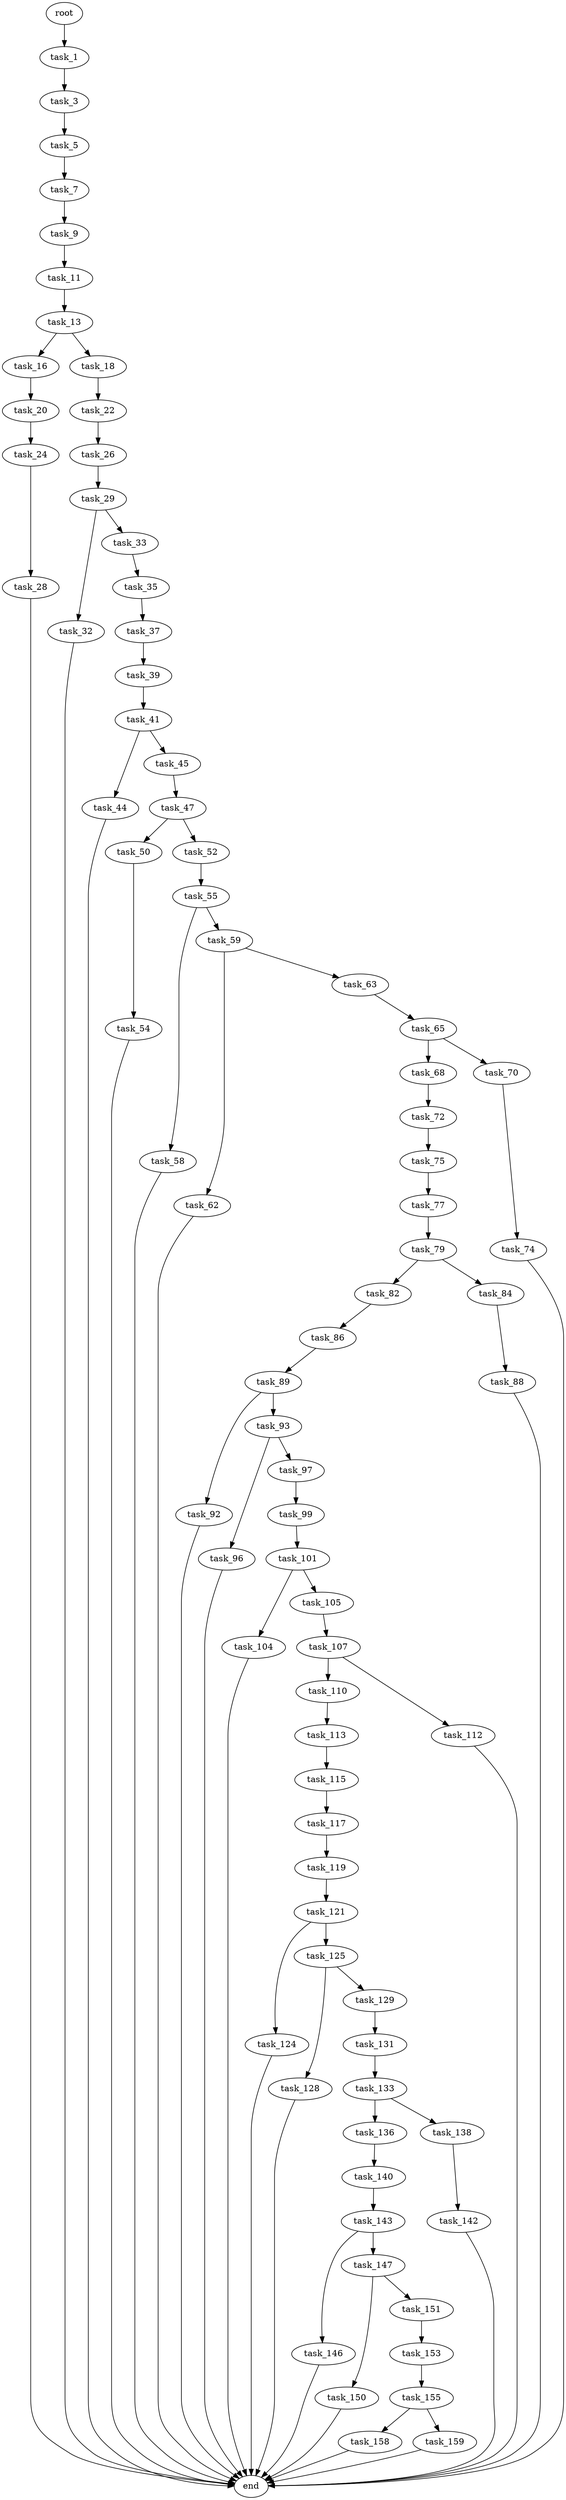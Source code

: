 digraph G {
  root [size="0.000000"];
  task_1 [size="156364080037.000000"];
  task_3 [size="97079255414.000000"];
  task_5 [size="1830962670.000000"];
  task_7 [size="7983856482.000000"];
  task_9 [size="8074255942.000000"];
  task_11 [size="18853474755.000000"];
  task_13 [size="86608814757.000000"];
  task_16 [size="10321103918.000000"];
  task_18 [size="8589934592.000000"];
  task_20 [size="134217728000.000000"];
  task_22 [size="384295362100.000000"];
  task_24 [size="310821274704.000000"];
  task_26 [size="24948570090.000000"];
  task_28 [size="441438359.000000"];
  task_29 [size="28991029248.000000"];
  end [size="0.000000"];
  task_32 [size="565419299640.000000"];
  task_33 [size="79636329643.000000"];
  task_35 [size="134217728000.000000"];
  task_37 [size="325359802950.000000"];
  task_39 [size="1172834791.000000"];
  task_41 [size="722928034660.000000"];
  task_44 [size="12907920846.000000"];
  task_45 [size="782757789696.000000"];
  task_47 [size="4720336246.000000"];
  task_50 [size="68719476736.000000"];
  task_52 [size="11295407634.000000"];
  task_54 [size="58436756435.000000"];
  task_55 [size="294235831767.000000"];
  task_58 [size="231928233984.000000"];
  task_59 [size="9258581858.000000"];
  task_62 [size="26118137666.000000"];
  task_63 [size="19818189639.000000"];
  task_65 [size="14290115446.000000"];
  task_68 [size="368293445632.000000"];
  task_70 [size="40606086383.000000"];
  task_72 [size="119598654276.000000"];
  task_74 [size="96647245342.000000"];
  task_75 [size="229963496457.000000"];
  task_77 [size="14096180238.000000"];
  task_79 [size="368293445632.000000"];
  task_82 [size="10745565388.000000"];
  task_84 [size="7159349203.000000"];
  task_86 [size="28991029248.000000"];
  task_88 [size="428454620239.000000"];
  task_89 [size="1378882286284.000000"];
  task_92 [size="1073741824000.000000"];
  task_93 [size="322943494834.000000"];
  task_96 [size="4947262104.000000"];
  task_97 [size="405182727104.000000"];
  task_99 [size="134217728000.000000"];
  task_101 [size="1708663615.000000"];
  task_104 [size="782757789696.000000"];
  task_105 [size="2965118675.000000"];
  task_107 [size="231928233984.000000"];
  task_110 [size="231928233984.000000"];
  task_112 [size="796929888.000000"];
  task_113 [size="8648332203.000000"];
  task_115 [size="549755813888.000000"];
  task_117 [size="68719476736.000000"];
  task_119 [size="549755813888.000000"];
  task_121 [size="764806430686.000000"];
  task_124 [size="47087489056.000000"];
  task_125 [size="131111708104.000000"];
  task_128 [size="841938672580.000000"];
  task_129 [size="8589934592.000000"];
  task_131 [size="67577295804.000000"];
  task_133 [size="368293445632.000000"];
  task_136 [size="104426725916.000000"];
  task_138 [size="134001594852.000000"];
  task_140 [size="5034678000.000000"];
  task_142 [size="2555542895.000000"];
  task_143 [size="1104246975636.000000"];
  task_146 [size="24768476310.000000"];
  task_147 [size="17639612522.000000"];
  task_150 [size="964051516.000000"];
  task_151 [size="1073741824000.000000"];
  task_153 [size="10620378241.000000"];
  task_155 [size="368293445632.000000"];
  task_158 [size="41715694328.000000"];
  task_159 [size="306046180544.000000"];

  root -> task_1 [size="1.000000"];
  task_1 -> task_3 [size="209715200.000000"];
  task_3 -> task_5 [size="209715200.000000"];
  task_5 -> task_7 [size="33554432.000000"];
  task_7 -> task_9 [size="301989888.000000"];
  task_9 -> task_11 [size="209715200.000000"];
  task_11 -> task_13 [size="679477248.000000"];
  task_13 -> task_16 [size="75497472.000000"];
  task_13 -> task_18 [size="75497472.000000"];
  task_16 -> task_20 [size="411041792.000000"];
  task_18 -> task_22 [size="33554432.000000"];
  task_20 -> task_24 [size="209715200.000000"];
  task_22 -> task_26 [size="536870912.000000"];
  task_24 -> task_28 [size="679477248.000000"];
  task_26 -> task_29 [size="411041792.000000"];
  task_28 -> end [size="1.000000"];
  task_29 -> task_32 [size="75497472.000000"];
  task_29 -> task_33 [size="75497472.000000"];
  task_32 -> end [size="1.000000"];
  task_33 -> task_35 [size="301989888.000000"];
  task_35 -> task_37 [size="209715200.000000"];
  task_37 -> task_39 [size="209715200.000000"];
  task_39 -> task_41 [size="33554432.000000"];
  task_41 -> task_44 [size="536870912.000000"];
  task_41 -> task_45 [size="536870912.000000"];
  task_44 -> end [size="1.000000"];
  task_45 -> task_47 [size="679477248.000000"];
  task_47 -> task_50 [size="209715200.000000"];
  task_47 -> task_52 [size="209715200.000000"];
  task_50 -> task_54 [size="134217728.000000"];
  task_52 -> task_55 [size="209715200.000000"];
  task_54 -> end [size="1.000000"];
  task_55 -> task_58 [size="301989888.000000"];
  task_55 -> task_59 [size="301989888.000000"];
  task_58 -> end [size="1.000000"];
  task_59 -> task_62 [size="301989888.000000"];
  task_59 -> task_63 [size="301989888.000000"];
  task_62 -> end [size="1.000000"];
  task_63 -> task_65 [size="411041792.000000"];
  task_65 -> task_68 [size="679477248.000000"];
  task_65 -> task_70 [size="679477248.000000"];
  task_68 -> task_72 [size="411041792.000000"];
  task_70 -> task_74 [size="679477248.000000"];
  task_72 -> task_75 [size="134217728.000000"];
  task_74 -> end [size="1.000000"];
  task_75 -> task_77 [size="411041792.000000"];
  task_77 -> task_79 [size="301989888.000000"];
  task_79 -> task_82 [size="411041792.000000"];
  task_79 -> task_84 [size="411041792.000000"];
  task_82 -> task_86 [size="838860800.000000"];
  task_84 -> task_88 [size="301989888.000000"];
  task_86 -> task_89 [size="75497472.000000"];
  task_88 -> end [size="1.000000"];
  task_89 -> task_92 [size="838860800.000000"];
  task_89 -> task_93 [size="838860800.000000"];
  task_92 -> end [size="1.000000"];
  task_93 -> task_96 [size="411041792.000000"];
  task_93 -> task_97 [size="411041792.000000"];
  task_96 -> end [size="1.000000"];
  task_97 -> task_99 [size="411041792.000000"];
  task_99 -> task_101 [size="209715200.000000"];
  task_101 -> task_104 [size="134217728.000000"];
  task_101 -> task_105 [size="134217728.000000"];
  task_104 -> end [size="1.000000"];
  task_105 -> task_107 [size="134217728.000000"];
  task_107 -> task_110 [size="301989888.000000"];
  task_107 -> task_112 [size="301989888.000000"];
  task_110 -> task_113 [size="301989888.000000"];
  task_112 -> end [size="1.000000"];
  task_113 -> task_115 [size="838860800.000000"];
  task_115 -> task_117 [size="536870912.000000"];
  task_117 -> task_119 [size="134217728.000000"];
  task_119 -> task_121 [size="536870912.000000"];
  task_121 -> task_124 [size="838860800.000000"];
  task_121 -> task_125 [size="838860800.000000"];
  task_124 -> end [size="1.000000"];
  task_125 -> task_128 [size="209715200.000000"];
  task_125 -> task_129 [size="209715200.000000"];
  task_128 -> end [size="1.000000"];
  task_129 -> task_131 [size="33554432.000000"];
  task_131 -> task_133 [size="209715200.000000"];
  task_133 -> task_136 [size="411041792.000000"];
  task_133 -> task_138 [size="411041792.000000"];
  task_136 -> task_140 [size="411041792.000000"];
  task_138 -> task_142 [size="209715200.000000"];
  task_140 -> task_143 [size="209715200.000000"];
  task_142 -> end [size="1.000000"];
  task_143 -> task_146 [size="679477248.000000"];
  task_143 -> task_147 [size="679477248.000000"];
  task_146 -> end [size="1.000000"];
  task_147 -> task_150 [size="679477248.000000"];
  task_147 -> task_151 [size="679477248.000000"];
  task_150 -> end [size="1.000000"];
  task_151 -> task_153 [size="838860800.000000"];
  task_153 -> task_155 [size="209715200.000000"];
  task_155 -> task_158 [size="411041792.000000"];
  task_155 -> task_159 [size="411041792.000000"];
  task_158 -> end [size="1.000000"];
  task_159 -> end [size="1.000000"];
}
